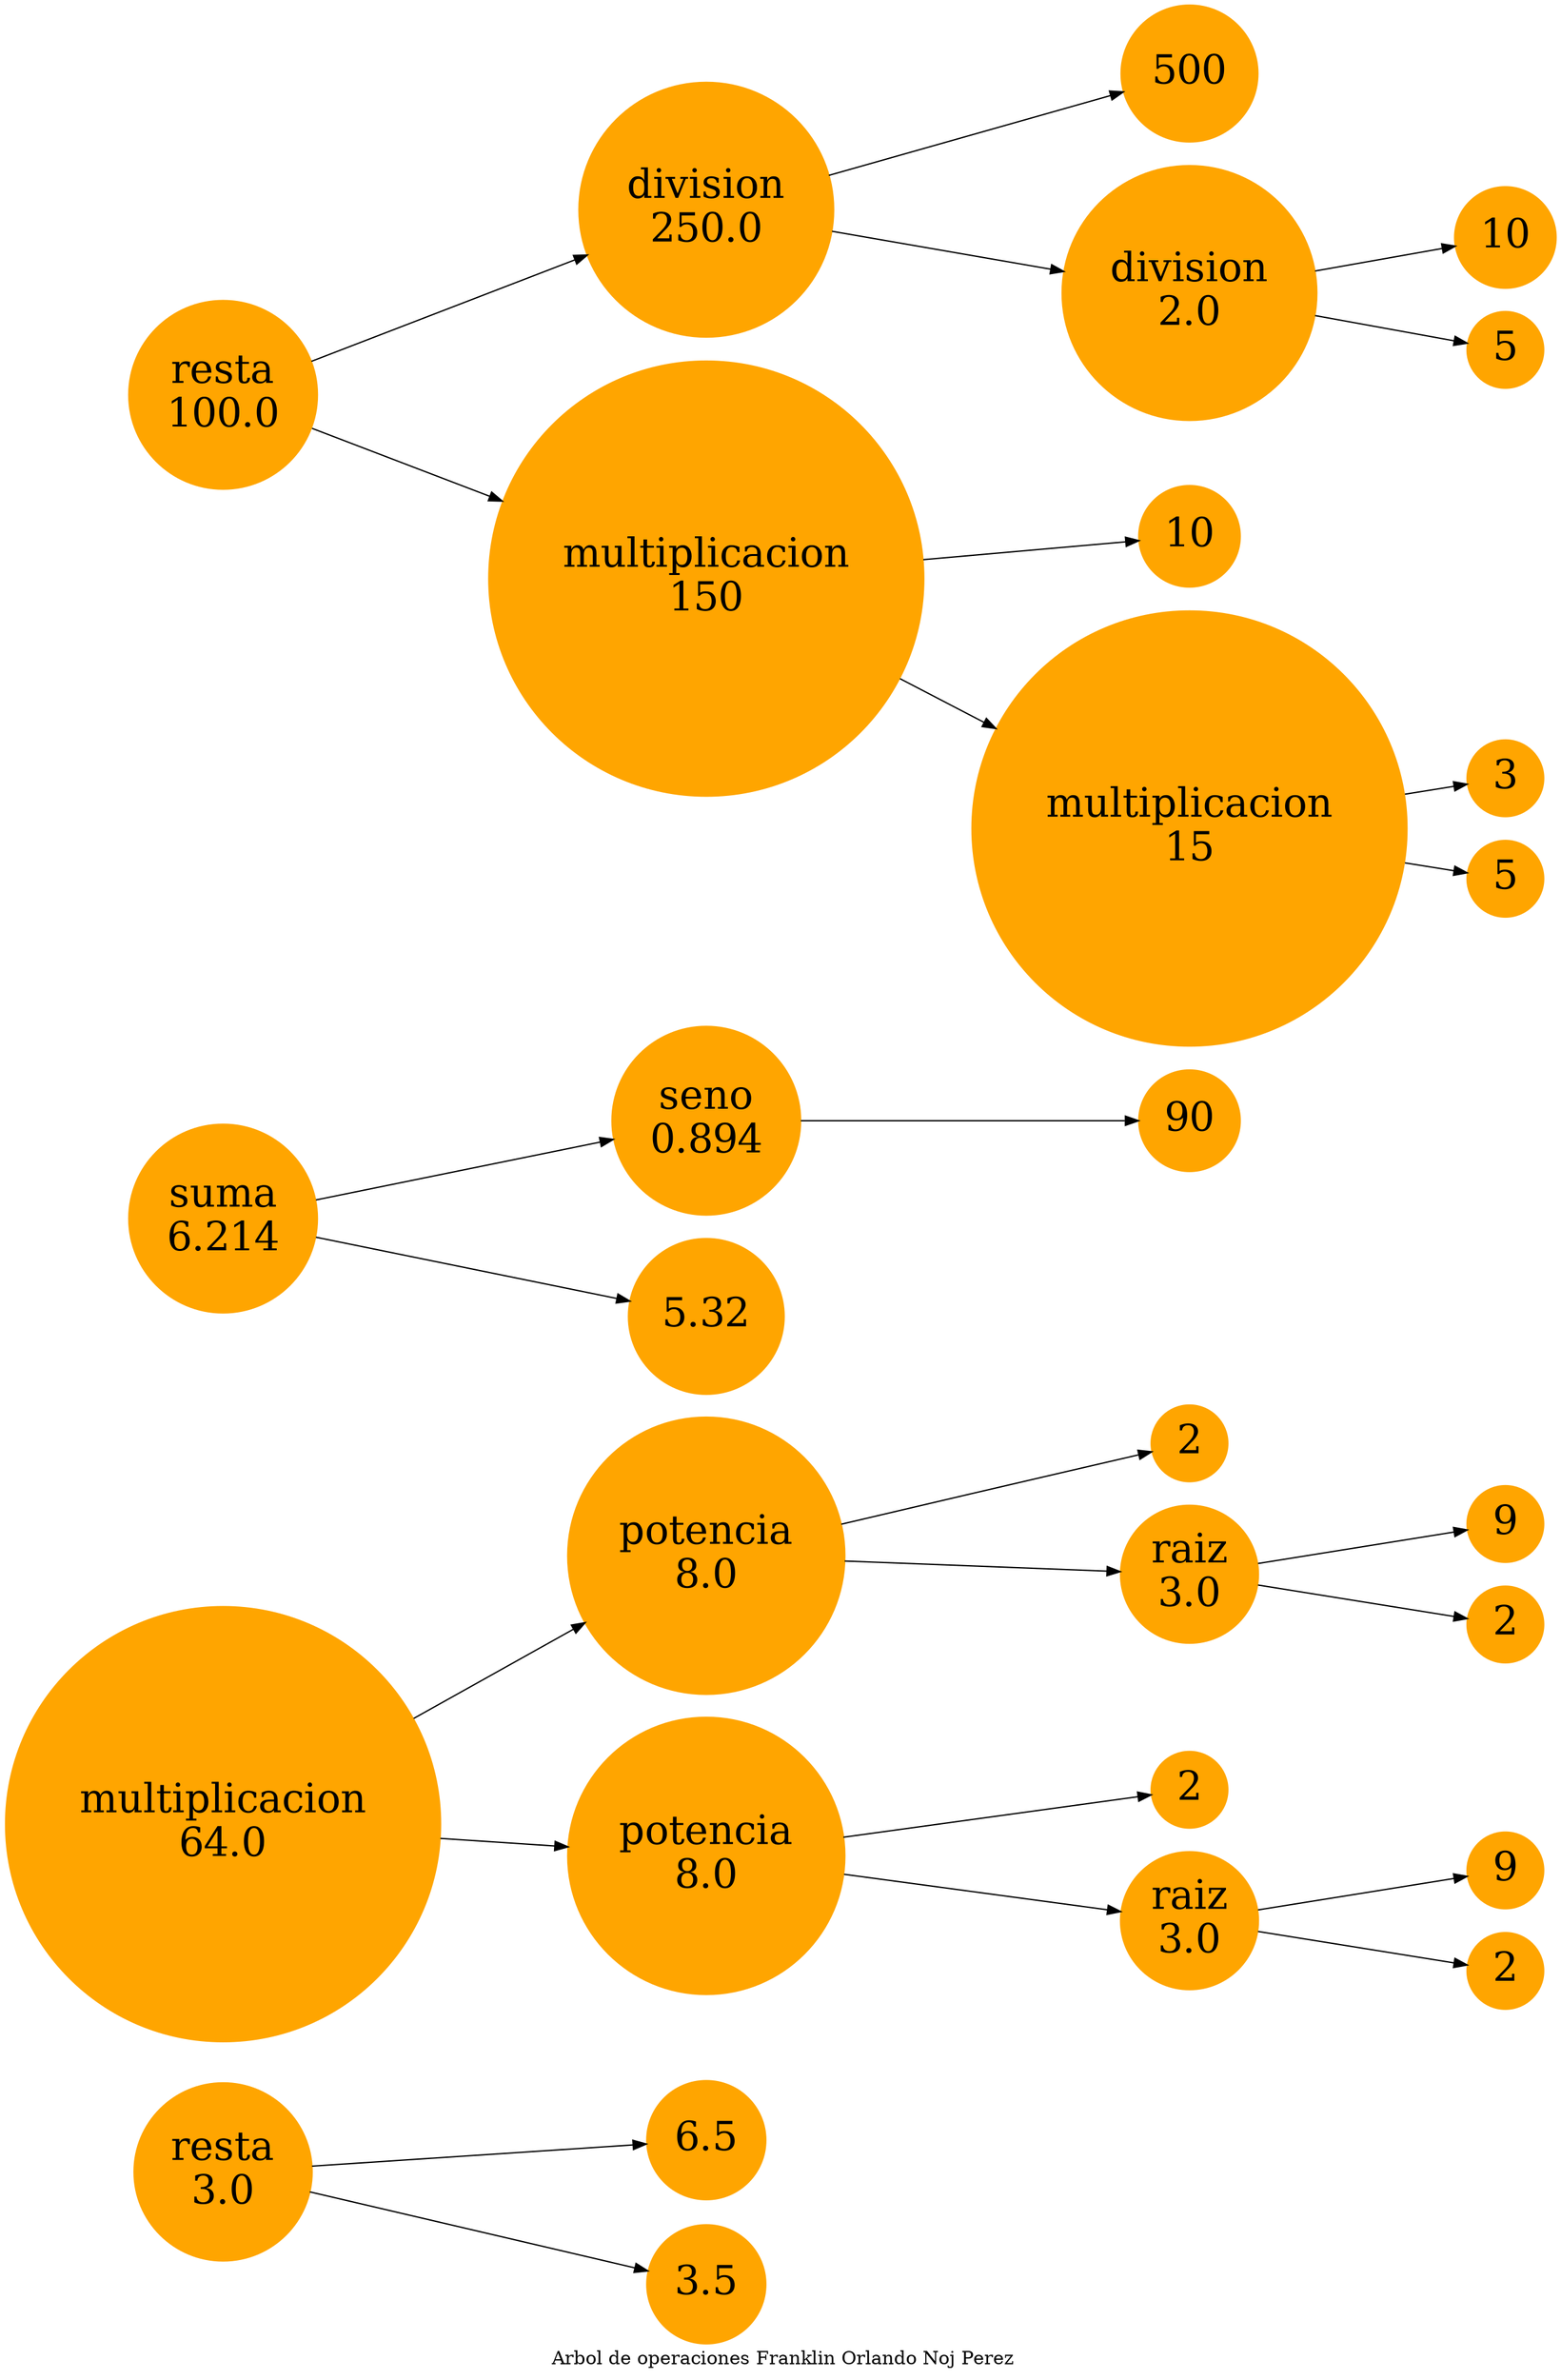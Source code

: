 digraph G {
                    label=" Arbol de operaciones Franklin Orlando Noj Perez"
                    rankdir="LR"
                    node[style=filled, color=" orange", fontcolor=" black", shape=circle, fontsize=30,fontweight="bold"]nodo00[label="resta\n3.0"];
nodo01_left[label="6.5"];
nodo00 -> nodo01_left;
nodo01_right[label="3.5"];
nodo00 -> nodo01_right;
nodo10[label="multiplicacion\n64.0"];
nodo11_left[label="potencia\n8.0"];
nodo12_left_left[label="2"];
nodo11_left -> nodo12_left_left;
nodo12_left_right[label="raiz\n3.0"];
nodo13_left_right_left[label="9"];
nodo12_left_right -> nodo13_left_right_left;
nodo13_left_right_right[label="2"];
nodo12_left_right -> nodo13_left_right_right;
nodo11_left -> nodo12_left_right;
nodo10 -> nodo11_left;
nodo11_right[label="potencia\n8.0"];
nodo12_right_left[label="2"];
nodo11_right -> nodo12_right_left;
nodo12_right_right[label="raiz\n3.0"];
nodo13_right_right_left[label="9"];
nodo12_right_right -> nodo13_right_right_left;
nodo13_right_right_right[label="2"];
nodo12_right_right -> nodo13_right_right_right;
nodo11_right -> nodo12_right_right;
nodo10 -> nodo11_right;
nodo20[label="suma\n6.214"];
nodo21_left[label="seno\n0.894"];
nodo22_left_tri[label="90"];
nodo21_left -> nodo22_left_tri;
nodo20 -> nodo21_left;
nodo21_right[label="5.32"];
nodo20 -> nodo21_right;
nodo30[label="resta\n100.0"];
nodo31_left[label="division\n250.0"];
nodo32_left_left[label="500"];
nodo31_left -> nodo32_left_left;
nodo32_left_right[label="division\n2.0"];
nodo33_left_right_left[label="10"];
nodo32_left_right -> nodo33_left_right_left;
nodo33_left_right_right[label="5"];
nodo32_left_right -> nodo33_left_right_right;
nodo31_left -> nodo32_left_right;
nodo30 -> nodo31_left;
nodo31_right[label="multiplicacion\n150"];
nodo32_right_left[label="10"];
nodo31_right -> nodo32_right_left;
nodo32_right_right[label="multiplicacion\n15"];
nodo33_right_right_left[label="3"];
nodo32_right_right -> nodo33_right_right_left;
nodo33_right_right_right[label="5"];
nodo32_right_right -> nodo33_right_right_right;
nodo31_right -> nodo32_right_right;
nodo30 -> nodo31_right;

}